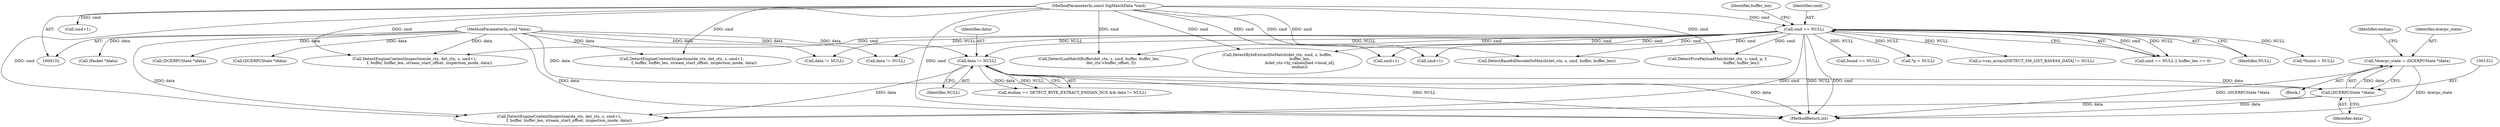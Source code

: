 digraph "0_suricata_47afc577ff763150f9b47f10331f5ef9eb847a57@pointer" {
"1001318" [label="(Call,*dcerpc_state = (DCERPCState *)data)"];
"1001320" [label="(Call,(DCERPCState *)data)"];
"1001313" [label="(Call,data != NULL)"];
"1000142" [label="(MethodParameterIn,void *data)"];
"1000174" [label="(Call,smd == NULL)"];
"1000136" [label="(MethodParameterIn,const SigMatchData *smd)"];
"1000809" [label="(Call,smd+1)"];
"1000672" [label="(Call,found == NULL)"];
"1000175" [label="(Identifier,smd)"];
"1001013" [label="(Call,DetectPcrePayloadMatch(det_ctx, s, smd, p, f,\n                                       buffer, buffer_len))"];
"1001008" [label="(Call,(Packet *)data)"];
"1000178" [label="(Identifier,buffer_len)"];
"1001315" [label="(Identifier,NULL)"];
"1001313" [label="(Call,data != NULL)"];
"1001051" [label="(Call,DetectEngineContentInspection(de_ctx, det_ctx, s, smd+1,\n                    f, buffer, buffer_len, stream_start_offset, inspection_mode, data))"];
"1000805" [label="(Call,DetectEngineContentInspection(de_ctx, det_ctx, s, smd+1,\n                        f, buffer, buffer_len, stream_start_offset, inspection_mode, data))"];
"1000136" [label="(MethodParameterIn,const SigMatchData *smd)"];
"1001462" [label="(Call,DetectLuaMatchBuffer(det_ctx, s, smd, buffer, buffer_len,\n                    det_ctx->buffer_offset, f))"];
"1001322" [label="(Identifier,data)"];
"1001341" [label="(Call,DetectByteExtractDoMatch(det_ctx, smd, s, buffer,\n                                     buffer_len,\n                                     &det_ctx->bj_values[bed->local_id],\n                                     endian))"];
"1000999" [label="(Call,*p = NULL)"];
"1001497" [label="(Call,s->sm_arrays[DETECT_SM_LIST_BASE64_DATA] != NULL)"];
"1000173" [label="(Call,smd == NULL || buffer_len == 0)"];
"1001319" [label="(Identifier,dcerpc_state)"];
"1001553" [label="(Call,DetectEngineContentInspection(de_ctx, det_ctx, s, smd+1,\n                f, buffer, buffer_len, stream_start_offset, inspection_mode, data))"];
"1001245" [label="(Call,(DCERPCState *)data)"];
"1001157" [label="(Call,(DCERPCState *)data)"];
"1001238" [label="(Call,data != NULL)"];
"1001150" [label="(Call,data != NULL)"];
"1001324" [label="(Identifier,endian)"];
"1000176" [label="(Identifier,NULL)"];
"1000174" [label="(Call,smd == NULL)"];
"1001320" [label="(Call,(DCERPCState *)data)"];
"1001316" [label="(Block,)"];
"1001557" [label="(Call,smd+1)"];
"1000142" [label="(MethodParameterIn,void *data)"];
"1000219" [label="(Call,*found = NULL)"];
"1001309" [label="(Call,endian == DETECT_BYTE_EXTRACT_ENDIAN_DCE && data != NULL)"];
"1001055" [label="(Call,smd+1)"];
"1001314" [label="(Identifier,data)"];
"1001318" [label="(Call,*dcerpc_state = (DCERPCState *)data)"];
"1001489" [label="(Call,DetectBase64DecodeDoMatch(det_ctx, s, smd, buffer, buffer_len))"];
"1001577" [label="(MethodReturn,int)"];
"1001318" -> "1001316"  [label="AST: "];
"1001318" -> "1001320"  [label="CFG: "];
"1001319" -> "1001318"  [label="AST: "];
"1001320" -> "1001318"  [label="AST: "];
"1001324" -> "1001318"  [label="CFG: "];
"1001318" -> "1001577"  [label="DDG: (DCERPCState *)data"];
"1001318" -> "1001577"  [label="DDG: dcerpc_state"];
"1001320" -> "1001318"  [label="DDG: data"];
"1001320" -> "1001322"  [label="CFG: "];
"1001321" -> "1001320"  [label="AST: "];
"1001322" -> "1001320"  [label="AST: "];
"1001320" -> "1001577"  [label="DDG: data"];
"1001313" -> "1001320"  [label="DDG: data"];
"1000142" -> "1001320"  [label="DDG: data"];
"1001320" -> "1001553"  [label="DDG: data"];
"1001313" -> "1001309"  [label="AST: "];
"1001313" -> "1001315"  [label="CFG: "];
"1001314" -> "1001313"  [label="AST: "];
"1001315" -> "1001313"  [label="AST: "];
"1001309" -> "1001313"  [label="CFG: "];
"1001313" -> "1001577"  [label="DDG: NULL"];
"1001313" -> "1001577"  [label="DDG: data"];
"1001313" -> "1001309"  [label="DDG: data"];
"1001313" -> "1001309"  [label="DDG: NULL"];
"1000142" -> "1001313"  [label="DDG: data"];
"1000174" -> "1001313"  [label="DDG: NULL"];
"1001313" -> "1001553"  [label="DDG: data"];
"1000142" -> "1000132"  [label="AST: "];
"1000142" -> "1001577"  [label="DDG: data"];
"1000142" -> "1000805"  [label="DDG: data"];
"1000142" -> "1001008"  [label="DDG: data"];
"1000142" -> "1001051"  [label="DDG: data"];
"1000142" -> "1001150"  [label="DDG: data"];
"1000142" -> "1001157"  [label="DDG: data"];
"1000142" -> "1001238"  [label="DDG: data"];
"1000142" -> "1001245"  [label="DDG: data"];
"1000142" -> "1001553"  [label="DDG: data"];
"1000174" -> "1000173"  [label="AST: "];
"1000174" -> "1000176"  [label="CFG: "];
"1000175" -> "1000174"  [label="AST: "];
"1000176" -> "1000174"  [label="AST: "];
"1000178" -> "1000174"  [label="CFG: "];
"1000173" -> "1000174"  [label="CFG: "];
"1000174" -> "1001577"  [label="DDG: NULL"];
"1000174" -> "1001577"  [label="DDG: smd"];
"1000174" -> "1000173"  [label="DDG: smd"];
"1000174" -> "1000173"  [label="DDG: NULL"];
"1000136" -> "1000174"  [label="DDG: smd"];
"1000174" -> "1000219"  [label="DDG: NULL"];
"1000174" -> "1000672"  [label="DDG: NULL"];
"1000174" -> "1000805"  [label="DDG: smd"];
"1000174" -> "1000809"  [label="DDG: smd"];
"1000174" -> "1000999"  [label="DDG: NULL"];
"1000174" -> "1001013"  [label="DDG: smd"];
"1000174" -> "1001150"  [label="DDG: NULL"];
"1000174" -> "1001238"  [label="DDG: NULL"];
"1000174" -> "1001341"  [label="DDG: smd"];
"1000174" -> "1001462"  [label="DDG: smd"];
"1000174" -> "1001489"  [label="DDG: smd"];
"1000174" -> "1001497"  [label="DDG: NULL"];
"1000174" -> "1001553"  [label="DDG: smd"];
"1000174" -> "1001557"  [label="DDG: smd"];
"1000136" -> "1000132"  [label="AST: "];
"1000136" -> "1001577"  [label="DDG: smd"];
"1000136" -> "1000805"  [label="DDG: smd"];
"1000136" -> "1000809"  [label="DDG: smd"];
"1000136" -> "1001013"  [label="DDG: smd"];
"1000136" -> "1001051"  [label="DDG: smd"];
"1000136" -> "1001055"  [label="DDG: smd"];
"1000136" -> "1001341"  [label="DDG: smd"];
"1000136" -> "1001462"  [label="DDG: smd"];
"1000136" -> "1001489"  [label="DDG: smd"];
"1000136" -> "1001553"  [label="DDG: smd"];
"1000136" -> "1001557"  [label="DDG: smd"];
}
